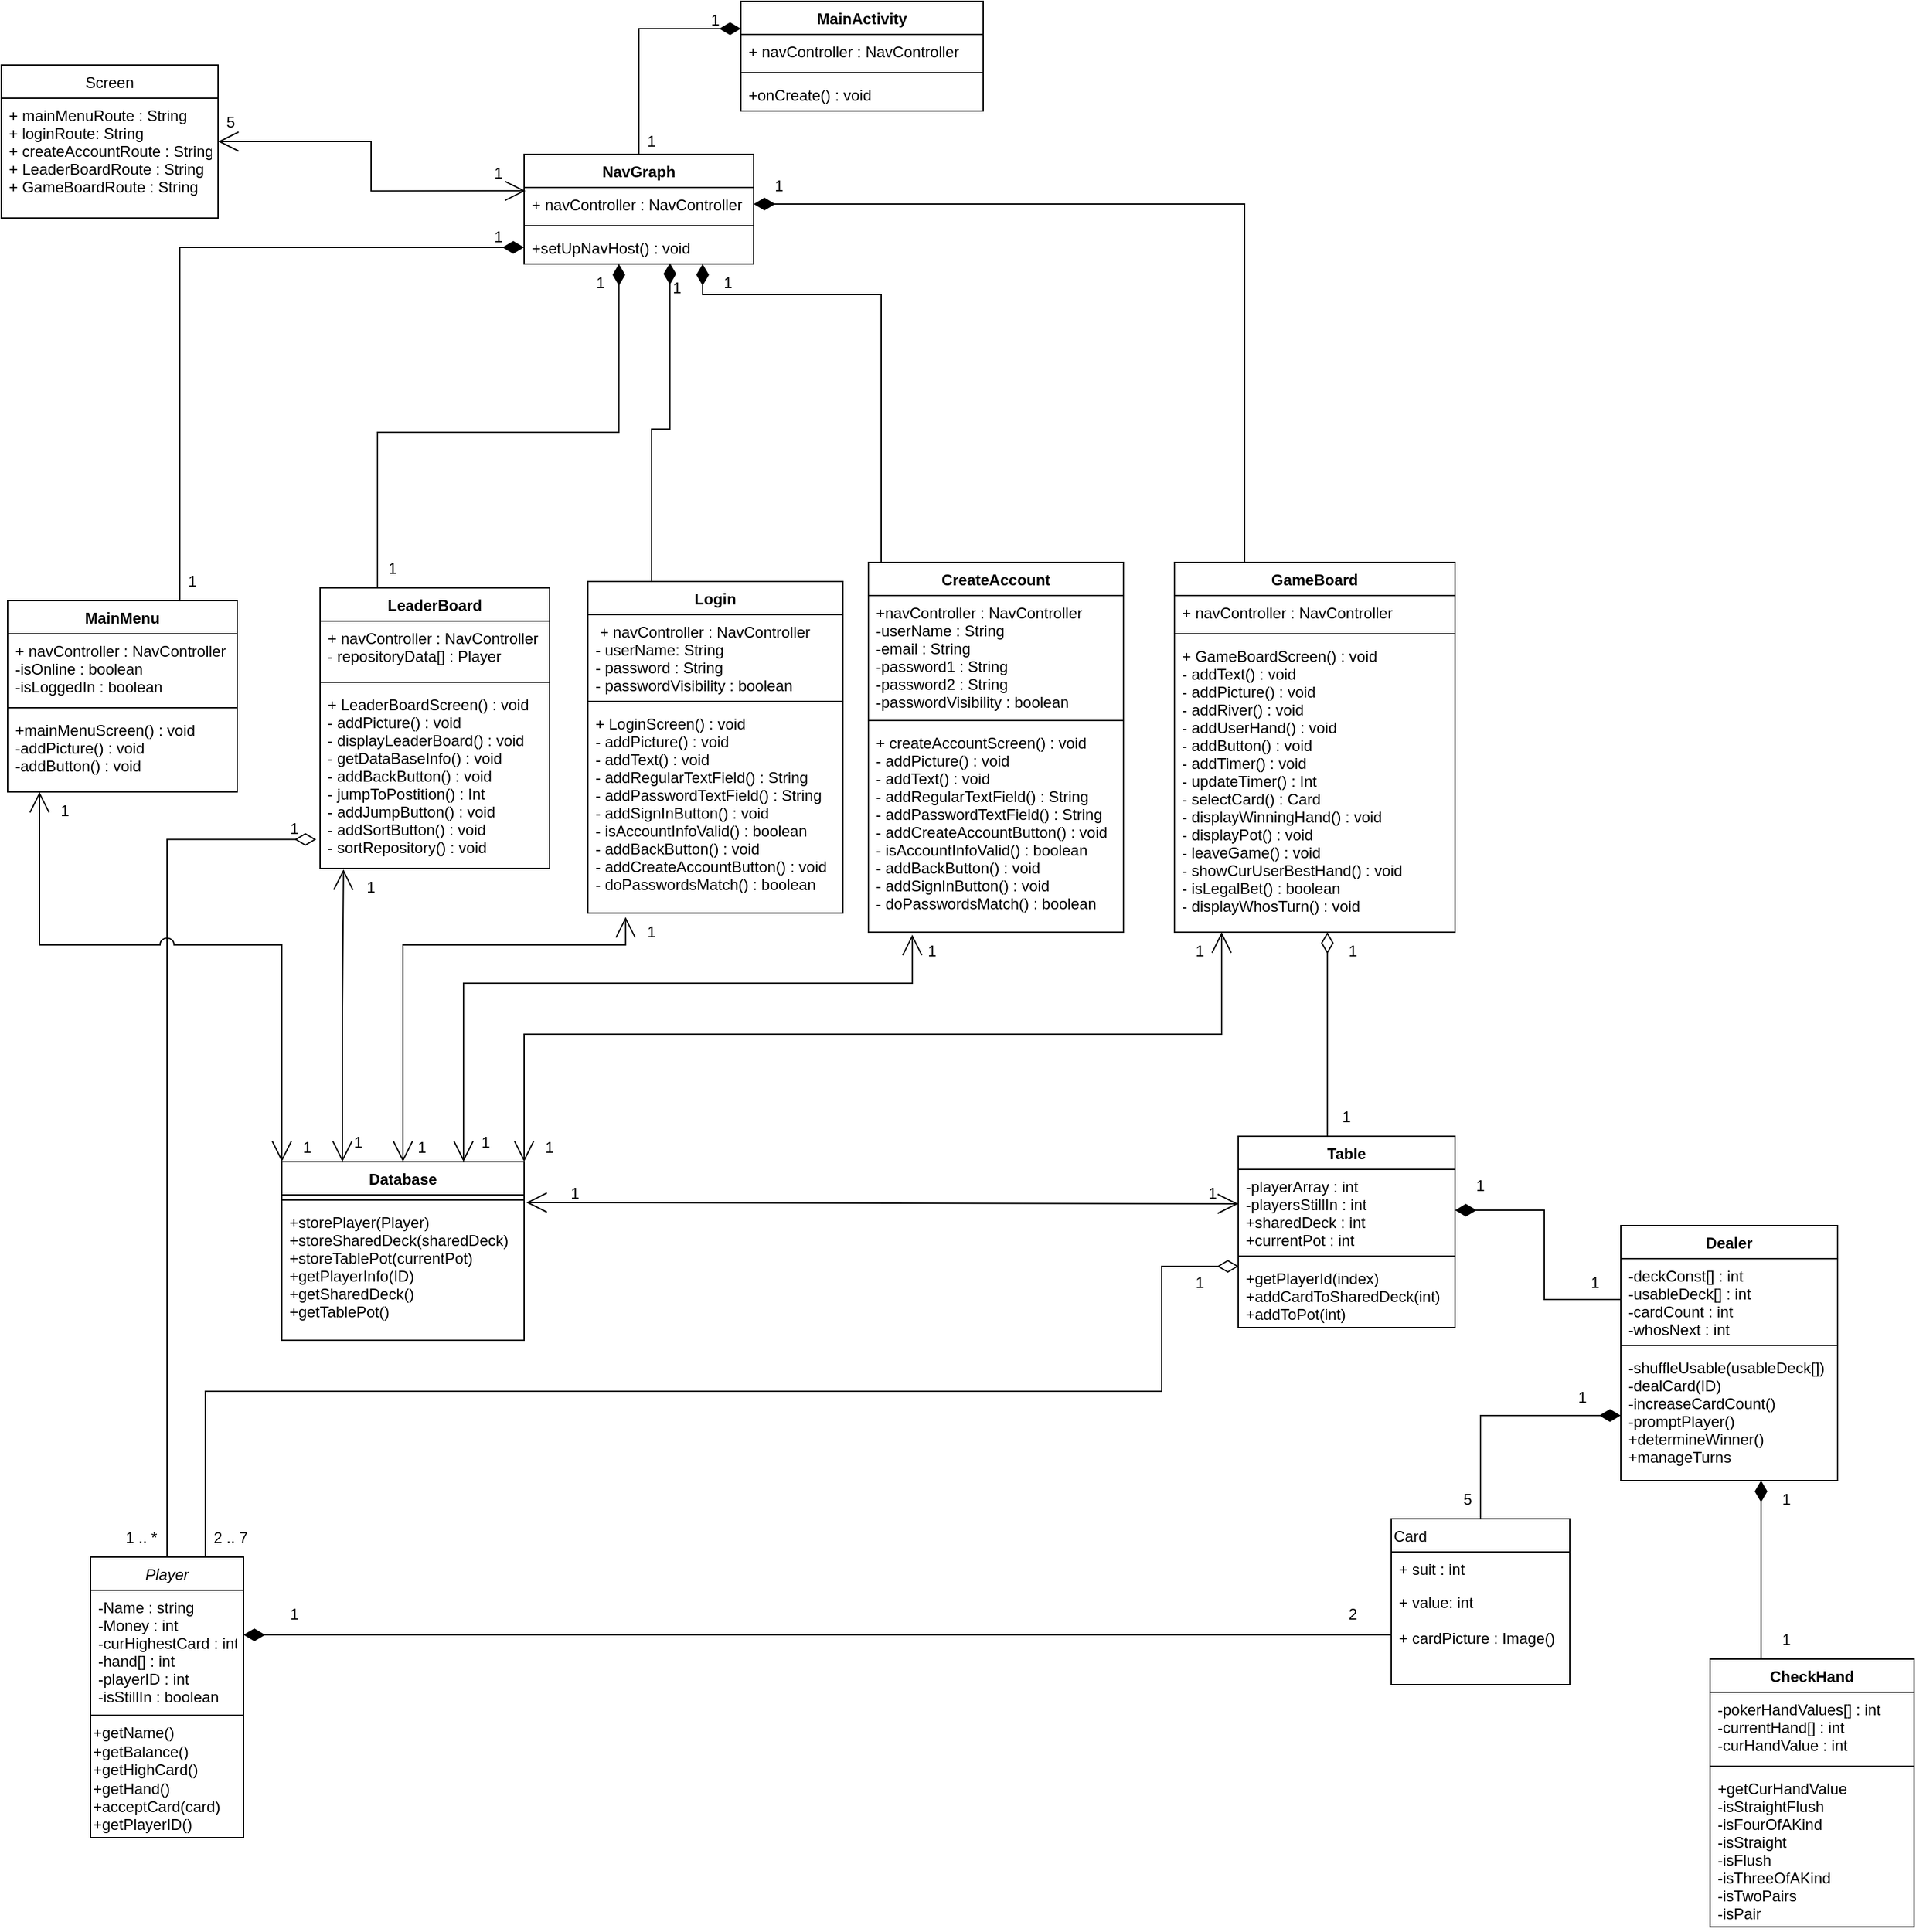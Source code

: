 <mxfile version="15.5.8" type="github">
  <diagram id="C5RBs43oDa-KdzZeNtuy" name="Page-1">
    <mxGraphModel dx="2889" dy="1154" grid="1" gridSize="10" guides="1" tooltips="1" connect="1" arrows="1" fold="1" page="1" pageScale="1" pageWidth="827" pageHeight="1169" math="0" shadow="0">
      <root>
        <mxCell id="WIyWlLk6GJQsqaUBKTNV-0" />
        <mxCell id="WIyWlLk6GJQsqaUBKTNV-1" parent="WIyWlLk6GJQsqaUBKTNV-0" />
        <mxCell id="8C2wZqcvyMgP3R-LUheV-17" style="edgeStyle=orthogonalEdgeStyle;rounded=0;orthogonalLoop=1;jettySize=auto;html=1;entryX=-0.017;entryY=0.84;entryDx=0;entryDy=0;entryPerimeter=0;endArrow=diamondThin;endFill=0;strokeWidth=1;endSize=14;" edge="1" parent="WIyWlLk6GJQsqaUBKTNV-1" source="zkfFHV4jXpPFQw0GAbJ--0" target="1n4tu3jSyaVlC20lpNSY-28">
          <mxGeometry relative="1" as="geometry" />
        </mxCell>
        <mxCell id="8C2wZqcvyMgP3R-LUheV-30" style="edgeStyle=orthogonalEdgeStyle;rounded=0;jumpStyle=arc;jumpSize=11;orthogonalLoop=1;jettySize=auto;html=1;exitX=0.75;exitY=0;exitDx=0;exitDy=0;entryX=0.002;entryY=0.077;entryDx=0;entryDy=0;entryPerimeter=0;startArrow=none;startFill=0;endArrow=diamondThin;endFill=0;startSize=14;endSize=14;strokeWidth=1;" edge="1" parent="WIyWlLk6GJQsqaUBKTNV-1" source="zkfFHV4jXpPFQw0GAbJ--0" target="bpY0FPUfjuS7q90EK_zC-21">
          <mxGeometry relative="1" as="geometry">
            <Array as="points">
              <mxPoint x="-530" y="1090" />
              <mxPoint x="220" y="1090" />
              <mxPoint x="220" y="992" />
            </Array>
          </mxGeometry>
        </mxCell>
        <mxCell id="zkfFHV4jXpPFQw0GAbJ--0" value="Player" style="swimlane;fontStyle=2;align=center;verticalAlign=top;childLayout=stackLayout;horizontal=1;startSize=26;horizontalStack=0;resizeParent=1;resizeLast=0;collapsible=1;marginBottom=0;rounded=0;shadow=0;strokeWidth=1;" parent="WIyWlLk6GJQsqaUBKTNV-1" vertex="1">
          <mxGeometry x="-620" y="1220" width="120" height="220" as="geometry">
            <mxRectangle x="230" y="140" width="160" height="26" as="alternateBounds" />
          </mxGeometry>
        </mxCell>
        <mxCell id="bpY0FPUfjuS7q90EK_zC-0" value="-Name : string&#xa;-Money : int&#xa;-curHighestCard : int&#xa;-hand[] : int&#xa;-playerID : int&#xa;-isStillIn : boolean" style="text;align=left;verticalAlign=top;spacingLeft=4;spacingRight=4;overflow=hidden;rotatable=0;points=[[0,0.5],[1,0.5]];portConstraint=eastwest;rounded=0;shadow=0;html=0;" parent="zkfFHV4jXpPFQw0GAbJ--0" vertex="1">
          <mxGeometry y="26" width="120" height="94" as="geometry" />
        </mxCell>
        <mxCell id="zkfFHV4jXpPFQw0GAbJ--4" value="" style="line;html=1;strokeWidth=1;align=left;verticalAlign=middle;spacingTop=-1;spacingLeft=3;spacingRight=3;rotatable=0;labelPosition=right;points=[];portConstraint=eastwest;" parent="zkfFHV4jXpPFQw0GAbJ--0" vertex="1">
          <mxGeometry y="120" width="120" height="8" as="geometry" />
        </mxCell>
        <mxCell id="bpY0FPUfjuS7q90EK_zC-3" value="+getName()&lt;br&gt;+getBalance()&lt;br&gt;+getHighCard()&lt;br&gt;+getHand()&lt;br&gt;+acceptCard(card)&lt;br&gt;+getPlayerID()" style="text;html=1;strokeColor=none;fillColor=none;align=left;verticalAlign=middle;whiteSpace=wrap;rounded=0;" parent="zkfFHV4jXpPFQw0GAbJ--0" vertex="1">
          <mxGeometry y="128" width="120" height="92" as="geometry" />
        </mxCell>
        <mxCell id="bpY0FPUfjuS7q90EK_zC-10" value="Dealer" style="swimlane;fontStyle=1;align=center;verticalAlign=top;childLayout=stackLayout;horizontal=1;startSize=26;horizontalStack=0;resizeParent=1;resizeParentMax=0;resizeLast=0;collapsible=1;marginBottom=0;" parent="WIyWlLk6GJQsqaUBKTNV-1" vertex="1">
          <mxGeometry x="580" y="960" width="170" height="200" as="geometry" />
        </mxCell>
        <mxCell id="bpY0FPUfjuS7q90EK_zC-11" value="-deckConst[] : int&#xa;-usableDeck[] : int&#xa;-cardCount : int &#xa;-whosNext : int&#xa;" style="text;strokeColor=none;fillColor=none;align=left;verticalAlign=top;spacingLeft=4;spacingRight=4;overflow=hidden;rotatable=0;points=[[0,0.5],[1,0.5]];portConstraint=eastwest;" parent="bpY0FPUfjuS7q90EK_zC-10" vertex="1">
          <mxGeometry y="26" width="170" height="64" as="geometry" />
        </mxCell>
        <mxCell id="bpY0FPUfjuS7q90EK_zC-12" value="" style="line;strokeWidth=1;fillColor=none;align=left;verticalAlign=middle;spacingTop=-1;spacingLeft=3;spacingRight=3;rotatable=0;labelPosition=right;points=[];portConstraint=eastwest;" parent="bpY0FPUfjuS7q90EK_zC-10" vertex="1">
          <mxGeometry y="90" width="170" height="8" as="geometry" />
        </mxCell>
        <mxCell id="bpY0FPUfjuS7q90EK_zC-13" value="-shuffleUsable(usableDeck[])&#xa;-dealCard(ID) &#xa;-increaseCardCount()&#xa;-promptPlayer()&#xa;+determineWinner()&#xa;+manageTurns" style="text;strokeColor=none;fillColor=none;align=left;verticalAlign=top;spacingLeft=4;spacingRight=4;overflow=hidden;rotatable=0;points=[[0,0.5],[1,0.5]];portConstraint=eastwest;" parent="bpY0FPUfjuS7q90EK_zC-10" vertex="1">
          <mxGeometry y="98" width="170" height="102" as="geometry" />
        </mxCell>
        <mxCell id="8C2wZqcvyMgP3R-LUheV-27" style="edgeStyle=orthogonalEdgeStyle;rounded=0;jumpStyle=arc;jumpSize=11;orthogonalLoop=1;jettySize=auto;html=1;entryX=0;entryY=0.5;entryDx=0;entryDy=0;startArrow=none;startFill=0;endArrow=diamondThin;endFill=1;startSize=14;endSize=14;strokeWidth=1;" edge="1" parent="WIyWlLk6GJQsqaUBKTNV-1" source="bpY0FPUfjuS7q90EK_zC-14" target="bpY0FPUfjuS7q90EK_zC-13">
          <mxGeometry relative="1" as="geometry" />
        </mxCell>
        <mxCell id="bpY0FPUfjuS7q90EK_zC-14" value="Card" style="swimlane;fontStyle=0;childLayout=stackLayout;horizontal=1;startSize=26;fillColor=none;horizontalStack=0;resizeParent=1;resizeParentMax=0;resizeLast=0;collapsible=1;marginBottom=0;align=left;" parent="WIyWlLk6GJQsqaUBKTNV-1" vertex="1">
          <mxGeometry x="400" y="1190" width="140" height="130" as="geometry" />
        </mxCell>
        <mxCell id="bpY0FPUfjuS7q90EK_zC-15" value="+ suit : int" style="text;strokeColor=none;fillColor=none;align=left;verticalAlign=top;spacingLeft=4;spacingRight=4;overflow=hidden;rotatable=0;points=[[0,0.5],[1,0.5]];portConstraint=eastwest;" parent="bpY0FPUfjuS7q90EK_zC-14" vertex="1">
          <mxGeometry y="26" width="140" height="26" as="geometry" />
        </mxCell>
        <mxCell id="bpY0FPUfjuS7q90EK_zC-16" value="+ value: int &#xa;&#xa;+ cardPicture : Image()" style="text;strokeColor=none;fillColor=none;align=left;verticalAlign=top;spacingLeft=4;spacingRight=4;overflow=hidden;rotatable=0;points=[[0,0.5],[1,0.5]];portConstraint=eastwest;" parent="bpY0FPUfjuS7q90EK_zC-14" vertex="1">
          <mxGeometry y="52" width="140" height="78" as="geometry" />
        </mxCell>
        <mxCell id="8C2wZqcvyMgP3R-LUheV-24" style="edgeStyle=orthogonalEdgeStyle;rounded=0;jumpStyle=arc;jumpSize=11;orthogonalLoop=1;jettySize=auto;html=1;exitX=0.5;exitY=0;exitDx=0;exitDy=0;entryX=0.545;entryY=1;entryDx=0;entryDy=0;entryPerimeter=0;startArrow=none;startFill=0;endArrow=diamondThin;endFill=0;startSize=14;endSize=14;strokeWidth=1;" edge="1" parent="WIyWlLk6GJQsqaUBKTNV-1" source="bpY0FPUfjuS7q90EK_zC-18" target="1n4tu3jSyaVlC20lpNSY-32">
          <mxGeometry relative="1" as="geometry">
            <Array as="points">
              <mxPoint x="350" y="890" />
            </Array>
          </mxGeometry>
        </mxCell>
        <mxCell id="bpY0FPUfjuS7q90EK_zC-18" value="Table" style="swimlane;fontStyle=1;align=center;verticalAlign=top;childLayout=stackLayout;horizontal=1;startSize=26;horizontalStack=0;resizeParent=1;resizeParentMax=0;resizeLast=0;collapsible=1;marginBottom=0;" parent="WIyWlLk6GJQsqaUBKTNV-1" vertex="1">
          <mxGeometry x="280" y="890" width="170" height="150" as="geometry" />
        </mxCell>
        <mxCell id="bpY0FPUfjuS7q90EK_zC-19" value="-playerArray : int&#xa;-playersStillIn : int&#xa;+sharedDeck : int&#xa;+currentPot : int" style="text;strokeColor=none;fillColor=none;align=left;verticalAlign=top;spacingLeft=4;spacingRight=4;overflow=hidden;rotatable=0;points=[[0,0.5],[1,0.5]];portConstraint=eastwest;" parent="bpY0FPUfjuS7q90EK_zC-18" vertex="1">
          <mxGeometry y="26" width="170" height="64" as="geometry" />
        </mxCell>
        <mxCell id="bpY0FPUfjuS7q90EK_zC-20" value="" style="line;strokeWidth=1;fillColor=none;align=left;verticalAlign=middle;spacingTop=-1;spacingLeft=3;spacingRight=3;rotatable=0;labelPosition=right;points=[];portConstraint=eastwest;" parent="bpY0FPUfjuS7q90EK_zC-18" vertex="1">
          <mxGeometry y="90" width="170" height="8" as="geometry" />
        </mxCell>
        <mxCell id="bpY0FPUfjuS7q90EK_zC-21" value="+getPlayerId(index)&#xa;+addCardToSharedDeck(int)&#xa;+addToPot(int)" style="text;strokeColor=none;fillColor=none;align=left;verticalAlign=top;spacingLeft=4;spacingRight=4;overflow=hidden;rotatable=0;points=[[0,0.5],[1,0.5]];portConstraint=eastwest;" parent="bpY0FPUfjuS7q90EK_zC-18" vertex="1">
          <mxGeometry y="98" width="170" height="52" as="geometry" />
        </mxCell>
        <mxCell id="8C2wZqcvyMgP3R-LUheV-13" style="edgeStyle=orthogonalEdgeStyle;rounded=0;orthogonalLoop=1;jettySize=auto;html=1;exitX=0.25;exitY=0;exitDx=0;exitDy=0;entryX=0.102;entryY=1.005;entryDx=0;entryDy=0;entryPerimeter=0;endArrow=open;endFill=0;strokeWidth=1;startArrow=open;startFill=0;startSize=14;endSize=14;" edge="1" parent="WIyWlLk6GJQsqaUBKTNV-1" source="bpY0FPUfjuS7q90EK_zC-22" target="1n4tu3jSyaVlC20lpNSY-28">
          <mxGeometry relative="1" as="geometry" />
        </mxCell>
        <mxCell id="8C2wZqcvyMgP3R-LUheV-14" style="edgeStyle=orthogonalEdgeStyle;rounded=0;orthogonalLoop=1;jettySize=auto;html=1;exitX=0.5;exitY=0;exitDx=0;exitDy=0;entryX=0.148;entryY=1.019;entryDx=0;entryDy=0;entryPerimeter=0;endArrow=open;endFill=0;strokeWidth=1;endSize=14;startArrow=open;startFill=0;startSize=14;" edge="1" parent="WIyWlLk6GJQsqaUBKTNV-1" source="bpY0FPUfjuS7q90EK_zC-22" target="1n4tu3jSyaVlC20lpNSY-20">
          <mxGeometry relative="1" as="geometry">
            <Array as="points">
              <mxPoint x="-375" y="740" />
              <mxPoint x="-200" y="740" />
            </Array>
          </mxGeometry>
        </mxCell>
        <mxCell id="8C2wZqcvyMgP3R-LUheV-15" style="edgeStyle=orthogonalEdgeStyle;rounded=0;orthogonalLoop=1;jettySize=auto;html=1;exitX=0.75;exitY=0;exitDx=0;exitDy=0;entryX=0.172;entryY=1.012;entryDx=0;entryDy=0;entryPerimeter=0;endArrow=open;endFill=0;strokeWidth=1;endSize=14;startArrow=open;startFill=0;startSize=14;" edge="1" parent="WIyWlLk6GJQsqaUBKTNV-1" source="bpY0FPUfjuS7q90EK_zC-22" target="1n4tu3jSyaVlC20lpNSY-16">
          <mxGeometry relative="1" as="geometry">
            <Array as="points">
              <mxPoint x="-327" y="770" />
              <mxPoint x="24" y="770" />
            </Array>
          </mxGeometry>
        </mxCell>
        <mxCell id="8C2wZqcvyMgP3R-LUheV-16" style="edgeStyle=orthogonalEdgeStyle;rounded=0;orthogonalLoop=1;jettySize=auto;html=1;exitX=1;exitY=0;exitDx=0;exitDy=0;endArrow=open;endFill=0;strokeWidth=1;endSize=14;startArrow=open;startFill=0;startSize=14;" edge="1" parent="WIyWlLk6GJQsqaUBKTNV-1" source="bpY0FPUfjuS7q90EK_zC-22">
          <mxGeometry relative="1" as="geometry">
            <mxPoint x="267" y="730" as="targetPoint" />
            <Array as="points">
              <mxPoint x="-280" y="810" />
              <mxPoint x="267" y="810" />
            </Array>
          </mxGeometry>
        </mxCell>
        <mxCell id="8C2wZqcvyMgP3R-LUheV-21" style="edgeStyle=orthogonalEdgeStyle;rounded=0;orthogonalLoop=1;jettySize=auto;html=1;exitX=0;exitY=0;exitDx=0;exitDy=0;startArrow=open;startFill=0;endArrow=open;endFill=0;startSize=14;endSize=14;strokeWidth=1;jumpStyle=arc;jumpSize=11;" edge="1" parent="WIyWlLk6GJQsqaUBKTNV-1" source="bpY0FPUfjuS7q90EK_zC-22" target="1n4tu3jSyaVlC20lpNSY-12">
          <mxGeometry relative="1" as="geometry">
            <mxPoint x="-684" y="557" as="targetPoint" />
            <Array as="points">
              <mxPoint x="-470" y="740" />
              <mxPoint x="-660" y="740" />
            </Array>
          </mxGeometry>
        </mxCell>
        <mxCell id="bpY0FPUfjuS7q90EK_zC-22" value="Database" style="swimlane;fontStyle=1;align=center;verticalAlign=top;childLayout=stackLayout;horizontal=1;startSize=26;horizontalStack=0;resizeParent=1;resizeParentMax=0;resizeLast=0;collapsible=1;marginBottom=0;" parent="WIyWlLk6GJQsqaUBKTNV-1" vertex="1">
          <mxGeometry x="-470" y="910" width="190" height="140" as="geometry" />
        </mxCell>
        <mxCell id="bpY0FPUfjuS7q90EK_zC-24" value="" style="line;strokeWidth=1;fillColor=none;align=left;verticalAlign=middle;spacingTop=-1;spacingLeft=3;spacingRight=3;rotatable=0;labelPosition=right;points=[];portConstraint=eastwest;" parent="bpY0FPUfjuS7q90EK_zC-22" vertex="1">
          <mxGeometry y="26" width="190" height="8" as="geometry" />
        </mxCell>
        <mxCell id="bpY0FPUfjuS7q90EK_zC-25" value="+storePlayer(Player)&#xa;+storeSharedDeck(sharedDeck)&#xa;+storeTablePot(currentPot)&#xa;+getPlayerInfo(ID)&#xa;+getSharedDeck()&#xa;+getTablePot()" style="text;strokeColor=none;fillColor=none;align=left;verticalAlign=top;spacingLeft=4;spacingRight=4;overflow=hidden;rotatable=0;points=[[0,0.5],[1,0.5]];portConstraint=eastwest;" parent="bpY0FPUfjuS7q90EK_zC-22" vertex="1">
          <mxGeometry y="34" width="190" height="106" as="geometry" />
        </mxCell>
        <mxCell id="8C2wZqcvyMgP3R-LUheV-26" style="edgeStyle=orthogonalEdgeStyle;rounded=0;jumpStyle=arc;jumpSize=11;orthogonalLoop=1;jettySize=auto;html=1;exitX=0.25;exitY=0;exitDx=0;exitDy=0;startArrow=none;startFill=0;endArrow=diamondThin;endFill=1;startSize=14;endSize=14;strokeWidth=1;" edge="1" parent="WIyWlLk6GJQsqaUBKTNV-1" source="bpY0FPUfjuS7q90EK_zC-27" target="bpY0FPUfjuS7q90EK_zC-13">
          <mxGeometry relative="1" as="geometry">
            <Array as="points">
              <mxPoint x="690" y="1180" />
              <mxPoint x="690" y="1180" />
            </Array>
          </mxGeometry>
        </mxCell>
        <mxCell id="bpY0FPUfjuS7q90EK_zC-27" value="CheckHand" style="swimlane;fontStyle=1;align=center;verticalAlign=top;childLayout=stackLayout;horizontal=1;startSize=26;horizontalStack=0;resizeParent=1;resizeParentMax=0;resizeLast=0;collapsible=1;marginBottom=0;" parent="WIyWlLk6GJQsqaUBKTNV-1" vertex="1">
          <mxGeometry x="650" y="1300" width="160" height="210" as="geometry" />
        </mxCell>
        <mxCell id="bpY0FPUfjuS7q90EK_zC-28" value="-pokerHandValues[] : int&#xa;-currentHand[] : int&#xa;-curHandValue : int" style="text;strokeColor=none;fillColor=none;align=left;verticalAlign=top;spacingLeft=4;spacingRight=4;overflow=hidden;rotatable=0;points=[[0,0.5],[1,0.5]];portConstraint=eastwest;" parent="bpY0FPUfjuS7q90EK_zC-27" vertex="1">
          <mxGeometry y="26" width="160" height="54" as="geometry" />
        </mxCell>
        <mxCell id="bpY0FPUfjuS7q90EK_zC-29" value="" style="line;strokeWidth=1;fillColor=none;align=left;verticalAlign=middle;spacingTop=-1;spacingLeft=3;spacingRight=3;rotatable=0;labelPosition=right;points=[];portConstraint=eastwest;" parent="bpY0FPUfjuS7q90EK_zC-27" vertex="1">
          <mxGeometry y="80" width="160" height="8" as="geometry" />
        </mxCell>
        <mxCell id="bpY0FPUfjuS7q90EK_zC-30" value="+getCurHandValue&#xa;-isStraightFlush&#xa;-isFourOfAKind&#xa;-isStraight&#xa;-isFlush&#xa;-isThreeOfAKind&#xa;-isTwoPairs&#xa;-isPair" style="text;strokeColor=none;fillColor=none;align=left;verticalAlign=top;spacingLeft=4;spacingRight=4;overflow=hidden;rotatable=0;points=[[0,0.5],[1,0.5]];portConstraint=eastwest;" parent="bpY0FPUfjuS7q90EK_zC-27" vertex="1">
          <mxGeometry y="88" width="160" height="122" as="geometry" />
        </mxCell>
        <mxCell id="1n4tu3jSyaVlC20lpNSY-0" value="MainActivity" style="swimlane;fontStyle=1;align=center;verticalAlign=top;childLayout=stackLayout;horizontal=1;startSize=26;horizontalStack=0;resizeParent=1;resizeParentMax=0;resizeLast=0;collapsible=1;marginBottom=0;" parent="WIyWlLk6GJQsqaUBKTNV-1" vertex="1">
          <mxGeometry x="-110" width="190" height="86" as="geometry" />
        </mxCell>
        <mxCell id="1n4tu3jSyaVlC20lpNSY-1" value="+ navController : NavController" style="text;strokeColor=none;fillColor=none;align=left;verticalAlign=top;spacingLeft=4;spacingRight=4;overflow=hidden;rotatable=0;points=[[0,0.5],[1,0.5]];portConstraint=eastwest;" parent="1n4tu3jSyaVlC20lpNSY-0" vertex="1">
          <mxGeometry y="26" width="190" height="26" as="geometry" />
        </mxCell>
        <mxCell id="1n4tu3jSyaVlC20lpNSY-2" value="" style="line;strokeWidth=1;fillColor=none;align=left;verticalAlign=middle;spacingTop=-1;spacingLeft=3;spacingRight=3;rotatable=0;labelPosition=right;points=[];portConstraint=eastwest;" parent="1n4tu3jSyaVlC20lpNSY-0" vertex="1">
          <mxGeometry y="52" width="190" height="8" as="geometry" />
        </mxCell>
        <mxCell id="1n4tu3jSyaVlC20lpNSY-3" value="+onCreate() : void" style="text;strokeColor=none;fillColor=none;align=left;verticalAlign=top;spacingLeft=4;spacingRight=4;overflow=hidden;rotatable=0;points=[[0,0.5],[1,0.5]];portConstraint=eastwest;" parent="1n4tu3jSyaVlC20lpNSY-0" vertex="1">
          <mxGeometry y="60" width="190" height="26" as="geometry" />
        </mxCell>
        <mxCell id="8C2wZqcvyMgP3R-LUheV-0" style="edgeStyle=orthogonalEdgeStyle;rounded=0;orthogonalLoop=1;jettySize=auto;html=1;entryX=0;entryY=0.25;entryDx=0;entryDy=0;endArrow=diamondThin;endFill=1;endSize=14;" edge="1" parent="WIyWlLk6GJQsqaUBKTNV-1" source="1n4tu3jSyaVlC20lpNSY-4" target="1n4tu3jSyaVlC20lpNSY-0">
          <mxGeometry relative="1" as="geometry" />
        </mxCell>
        <mxCell id="1n4tu3jSyaVlC20lpNSY-4" value="NavGraph" style="swimlane;fontStyle=1;align=center;verticalAlign=top;childLayout=stackLayout;horizontal=1;startSize=26;horizontalStack=0;resizeParent=1;resizeParentMax=0;resizeLast=0;collapsible=1;marginBottom=0;" parent="WIyWlLk6GJQsqaUBKTNV-1" vertex="1">
          <mxGeometry x="-280" y="120" width="180" height="86" as="geometry" />
        </mxCell>
        <mxCell id="1n4tu3jSyaVlC20lpNSY-5" value="+ navController : NavController" style="text;strokeColor=none;fillColor=none;align=left;verticalAlign=top;spacingLeft=4;spacingRight=4;overflow=hidden;rotatable=0;points=[[0,0.5],[1,0.5]];portConstraint=eastwest;" parent="1n4tu3jSyaVlC20lpNSY-4" vertex="1">
          <mxGeometry y="26" width="180" height="26" as="geometry" />
        </mxCell>
        <mxCell id="1n4tu3jSyaVlC20lpNSY-6" value="" style="line;strokeWidth=1;fillColor=none;align=left;verticalAlign=middle;spacingTop=-1;spacingLeft=3;spacingRight=3;rotatable=0;labelPosition=right;points=[];portConstraint=eastwest;" parent="1n4tu3jSyaVlC20lpNSY-4" vertex="1">
          <mxGeometry y="52" width="180" height="8" as="geometry" />
        </mxCell>
        <mxCell id="1n4tu3jSyaVlC20lpNSY-7" value="+setUpNavHost() : void" style="text;strokeColor=none;fillColor=none;align=left;verticalAlign=top;spacingLeft=4;spacingRight=4;overflow=hidden;rotatable=0;points=[[0,0.5],[1,0.5]];portConstraint=eastwest;" parent="1n4tu3jSyaVlC20lpNSY-4" vertex="1">
          <mxGeometry y="60" width="180" height="26" as="geometry" />
        </mxCell>
        <mxCell id="8C2wZqcvyMgP3R-LUheV-9" style="edgeStyle=orthogonalEdgeStyle;rounded=0;orthogonalLoop=1;jettySize=auto;html=1;exitX=0.75;exitY=0;exitDx=0;exitDy=0;entryX=0;entryY=0.5;entryDx=0;entryDy=0;endArrow=diamondThin;endFill=1;strokeWidth=1;endSize=14;" edge="1" parent="WIyWlLk6GJQsqaUBKTNV-1" source="1n4tu3jSyaVlC20lpNSY-9" target="1n4tu3jSyaVlC20lpNSY-7">
          <mxGeometry relative="1" as="geometry" />
        </mxCell>
        <mxCell id="1n4tu3jSyaVlC20lpNSY-9" value="MainMenu" style="swimlane;fontStyle=1;align=center;verticalAlign=top;childLayout=stackLayout;horizontal=1;startSize=26;horizontalStack=0;resizeParent=1;resizeParentMax=0;resizeLast=0;collapsible=1;marginBottom=0;" parent="WIyWlLk6GJQsqaUBKTNV-1" vertex="1">
          <mxGeometry x="-685" y="470" width="180" height="150" as="geometry" />
        </mxCell>
        <mxCell id="1n4tu3jSyaVlC20lpNSY-10" value="+ navController : NavController&#xa;-isOnline : boolean&#xa;-isLoggedIn : boolean" style="text;strokeColor=none;fillColor=none;align=left;verticalAlign=top;spacingLeft=4;spacingRight=4;overflow=hidden;rotatable=0;points=[[0,0.5],[1,0.5]];portConstraint=eastwest;" parent="1n4tu3jSyaVlC20lpNSY-9" vertex="1">
          <mxGeometry y="26" width="180" height="54" as="geometry" />
        </mxCell>
        <mxCell id="1n4tu3jSyaVlC20lpNSY-11" value="" style="line;strokeWidth=1;fillColor=none;align=left;verticalAlign=middle;spacingTop=-1;spacingLeft=3;spacingRight=3;rotatable=0;labelPosition=right;points=[];portConstraint=eastwest;" parent="1n4tu3jSyaVlC20lpNSY-9" vertex="1">
          <mxGeometry y="80" width="180" height="8" as="geometry" />
        </mxCell>
        <mxCell id="1n4tu3jSyaVlC20lpNSY-12" value="+mainMenuScreen() : void&#xa;-addPicture() : void&#xa;-addButton() : void" style="text;strokeColor=none;fillColor=none;align=left;verticalAlign=top;spacingLeft=4;spacingRight=4;overflow=hidden;rotatable=0;points=[[0,0.5],[1,0.5]];portConstraint=eastwest;" parent="1n4tu3jSyaVlC20lpNSY-9" vertex="1">
          <mxGeometry y="88" width="180" height="62" as="geometry" />
        </mxCell>
        <mxCell id="8C2wZqcvyMgP3R-LUheV-8" style="edgeStyle=orthogonalEdgeStyle;rounded=0;orthogonalLoop=1;jettySize=auto;html=1;exitX=0.25;exitY=0;exitDx=0;exitDy=0;endArrow=diamondThin;endFill=1;strokeWidth=1;endSize=14;" edge="1" parent="WIyWlLk6GJQsqaUBKTNV-1" source="1n4tu3jSyaVlC20lpNSY-13" target="1n4tu3jSyaVlC20lpNSY-7">
          <mxGeometry relative="1" as="geometry">
            <Array as="points">
              <mxPoint x="40" y="460" />
              <mxPoint y="460" />
              <mxPoint y="230" />
              <mxPoint x="-140" y="230" />
            </Array>
          </mxGeometry>
        </mxCell>
        <mxCell id="1n4tu3jSyaVlC20lpNSY-13" value="CreateAccount" style="swimlane;fontStyle=1;align=center;verticalAlign=top;childLayout=stackLayout;horizontal=1;startSize=26;horizontalStack=0;resizeParent=1;resizeParentMax=0;resizeLast=0;collapsible=1;marginBottom=0;" parent="WIyWlLk6GJQsqaUBKTNV-1" vertex="1">
          <mxGeometry x="-10" y="440" width="200" height="290" as="geometry" />
        </mxCell>
        <mxCell id="1n4tu3jSyaVlC20lpNSY-14" value="+navController : NavController&#xa;-userName : String&#xa;-email : String&#xa;-password1 : String&#xa;-password2 : String&#xa;-passwordVisibility : boolean" style="text;strokeColor=none;fillColor=none;align=left;verticalAlign=top;spacingLeft=4;spacingRight=4;overflow=hidden;rotatable=0;points=[[0,0.5],[1,0.5]];portConstraint=eastwest;" parent="1n4tu3jSyaVlC20lpNSY-13" vertex="1">
          <mxGeometry y="26" width="200" height="94" as="geometry" />
        </mxCell>
        <mxCell id="1n4tu3jSyaVlC20lpNSY-15" value="" style="line;strokeWidth=1;fillColor=none;align=left;verticalAlign=middle;spacingTop=-1;spacingLeft=3;spacingRight=3;rotatable=0;labelPosition=right;points=[];portConstraint=eastwest;" parent="1n4tu3jSyaVlC20lpNSY-13" vertex="1">
          <mxGeometry y="120" width="200" height="8" as="geometry" />
        </mxCell>
        <mxCell id="1n4tu3jSyaVlC20lpNSY-16" value="+ createAccountScreen() : void&#xa;- addPicture() : void&#xa;- addText() : void &#xa;- addRegularTextField() : String&#xa;- addPasswordTextField() : String&#xa;- addCreateAccountButton() : void&#xa;- isAccountInfoValid() : boolean&#xa;- addBackButton() : void&#xa;- addSignInButton() : void&#xa;- doPasswordsMatch() : boolean&#xa;" style="text;strokeColor=none;fillColor=none;align=left;verticalAlign=top;spacingLeft=4;spacingRight=4;overflow=hidden;rotatable=0;points=[[0,0.5],[1,0.5]];portConstraint=eastwest;" parent="1n4tu3jSyaVlC20lpNSY-13" vertex="1">
          <mxGeometry y="128" width="200" height="162" as="geometry" />
        </mxCell>
        <mxCell id="8C2wZqcvyMgP3R-LUheV-7" style="edgeStyle=orthogonalEdgeStyle;rounded=0;orthogonalLoop=1;jettySize=auto;html=1;exitX=0.25;exitY=0;exitDx=0;exitDy=0;entryX=0.635;entryY=0.974;entryDx=0;entryDy=0;entryPerimeter=0;endArrow=diamondThin;endFill=1;strokeWidth=1;endSize=14;" edge="1" parent="WIyWlLk6GJQsqaUBKTNV-1" source="1n4tu3jSyaVlC20lpNSY-17" target="1n4tu3jSyaVlC20lpNSY-7">
          <mxGeometry relative="1" as="geometry" />
        </mxCell>
        <mxCell id="1n4tu3jSyaVlC20lpNSY-17" value="Login" style="swimlane;fontStyle=1;align=center;verticalAlign=top;childLayout=stackLayout;horizontal=1;startSize=26;horizontalStack=0;resizeParent=1;resizeParentMax=0;resizeLast=0;collapsible=1;marginBottom=0;" parent="WIyWlLk6GJQsqaUBKTNV-1" vertex="1">
          <mxGeometry x="-230" y="455" width="200" height="260" as="geometry" />
        </mxCell>
        <mxCell id="1n4tu3jSyaVlC20lpNSY-18" value=" + navController : NavController&#xa;- userName: String &#xa;- password : String&#xa;- passwordVisibility : boolean" style="text;strokeColor=none;fillColor=none;align=left;verticalAlign=top;spacingLeft=4;spacingRight=4;overflow=hidden;rotatable=0;points=[[0,0.5],[1,0.5]];portConstraint=eastwest;" parent="1n4tu3jSyaVlC20lpNSY-17" vertex="1">
          <mxGeometry y="26" width="200" height="64" as="geometry" />
        </mxCell>
        <mxCell id="1n4tu3jSyaVlC20lpNSY-19" value="" style="line;strokeWidth=1;fillColor=none;align=left;verticalAlign=middle;spacingTop=-1;spacingLeft=3;spacingRight=3;rotatable=0;labelPosition=right;points=[];portConstraint=eastwest;" parent="1n4tu3jSyaVlC20lpNSY-17" vertex="1">
          <mxGeometry y="90" width="200" height="8" as="geometry" />
        </mxCell>
        <mxCell id="1n4tu3jSyaVlC20lpNSY-20" value="+ LoginScreen() : void&#xa;- addPicture() : void&#xa;- addText() : void &#xa;- addRegularTextField() : String&#xa;- addPasswordTextField() : String&#xa;- addSignInButton() : void&#xa;- isAccountInfoValid() : boolean&#xa;- addBackButton() : void&#xa;- addCreateAccountButton() : void&#xa;- doPasswordsMatch() : boolean" style="text;strokeColor=none;fillColor=none;align=left;verticalAlign=top;spacingLeft=4;spacingRight=4;overflow=hidden;rotatable=0;points=[[0,0.5],[1,0.5]];portConstraint=eastwest;" parent="1n4tu3jSyaVlC20lpNSY-17" vertex="1">
          <mxGeometry y="98" width="200" height="162" as="geometry" />
        </mxCell>
        <mxCell id="8C2wZqcvyMgP3R-LUheV-2" style="edgeStyle=orthogonalEdgeStyle;rounded=0;orthogonalLoop=1;jettySize=auto;html=1;entryX=0.006;entryY=0.103;entryDx=0;entryDy=0;entryPerimeter=0;endArrow=open;endFill=0;strokeWidth=1;startArrow=open;startFill=0;endSize=14;startSize=14;" edge="1" parent="WIyWlLk6GJQsqaUBKTNV-1" source="1n4tu3jSyaVlC20lpNSY-21" target="1n4tu3jSyaVlC20lpNSY-5">
          <mxGeometry relative="1" as="geometry" />
        </mxCell>
        <mxCell id="1n4tu3jSyaVlC20lpNSY-21" value="Screen" style="swimlane;fontStyle=0;childLayout=stackLayout;horizontal=1;startSize=26;fillColor=none;horizontalStack=0;resizeParent=1;resizeParentMax=0;resizeLast=0;collapsible=1;marginBottom=0;" parent="WIyWlLk6GJQsqaUBKTNV-1" vertex="1">
          <mxGeometry x="-690" y="50" width="170" height="120" as="geometry" />
        </mxCell>
        <mxCell id="1n4tu3jSyaVlC20lpNSY-22" value="+ mainMenuRoute : String&#xa;+ loginRoute: String&#xa;+ createAccountRoute : String&#xa;+ LeaderBoardRoute : String&#xa;+ GameBoardRoute : String" style="text;strokeColor=none;fillColor=none;align=left;verticalAlign=top;spacingLeft=4;spacingRight=4;overflow=hidden;rotatable=0;points=[[0,0.5],[1,0.5]];portConstraint=eastwest;" parent="1n4tu3jSyaVlC20lpNSY-21" vertex="1">
          <mxGeometry y="26" width="170" height="94" as="geometry" />
        </mxCell>
        <mxCell id="8C2wZqcvyMgP3R-LUheV-6" style="edgeStyle=orthogonalEdgeStyle;rounded=0;orthogonalLoop=1;jettySize=auto;html=1;exitX=0.25;exitY=0;exitDx=0;exitDy=0;entryX=0.413;entryY=1;entryDx=0;entryDy=0;entryPerimeter=0;endArrow=diamondThin;endFill=1;strokeWidth=1;endSize=14;" edge="1" parent="WIyWlLk6GJQsqaUBKTNV-1" source="1n4tu3jSyaVlC20lpNSY-25" target="1n4tu3jSyaVlC20lpNSY-7">
          <mxGeometry relative="1" as="geometry" />
        </mxCell>
        <mxCell id="1n4tu3jSyaVlC20lpNSY-25" value="LeaderBoard" style="swimlane;fontStyle=1;align=center;verticalAlign=top;childLayout=stackLayout;horizontal=1;startSize=26;horizontalStack=0;resizeParent=1;resizeParentMax=0;resizeLast=0;collapsible=1;marginBottom=0;" parent="WIyWlLk6GJQsqaUBKTNV-1" vertex="1">
          <mxGeometry x="-440" y="460" width="180" height="220" as="geometry" />
        </mxCell>
        <mxCell id="1n4tu3jSyaVlC20lpNSY-26" value="+ navController : NavController&#xa;- repositoryData[] : Player" style="text;strokeColor=none;fillColor=none;align=left;verticalAlign=top;spacingLeft=4;spacingRight=4;overflow=hidden;rotatable=0;points=[[0,0.5],[1,0.5]];portConstraint=eastwest;" parent="1n4tu3jSyaVlC20lpNSY-25" vertex="1">
          <mxGeometry y="26" width="180" height="44" as="geometry" />
        </mxCell>
        <mxCell id="1n4tu3jSyaVlC20lpNSY-27" value="" style="line;strokeWidth=1;fillColor=none;align=left;verticalAlign=middle;spacingTop=-1;spacingLeft=3;spacingRight=3;rotatable=0;labelPosition=right;points=[];portConstraint=eastwest;" parent="1n4tu3jSyaVlC20lpNSY-25" vertex="1">
          <mxGeometry y="70" width="180" height="8" as="geometry" />
        </mxCell>
        <mxCell id="1n4tu3jSyaVlC20lpNSY-28" value="+ LeaderBoardScreen() : void&#xa;- addPicture() : void&#xa;- displayLeaderBoard() : void&#xa;- getDataBaseInfo() : void&#xa;- addBackButton() : void &#xa;- jumpToPostition() : Int&#xa;- addJumpButton() : void&#xa;- addSortButton() : void&#xa;- sortRepository() : void" style="text;strokeColor=none;fillColor=none;align=left;verticalAlign=top;spacingLeft=4;spacingRight=4;overflow=hidden;rotatable=0;points=[[0,0.5],[1,0.5]];portConstraint=eastwest;" parent="1n4tu3jSyaVlC20lpNSY-25" vertex="1">
          <mxGeometry y="78" width="180" height="142" as="geometry" />
        </mxCell>
        <mxCell id="8C2wZqcvyMgP3R-LUheV-20" style="edgeStyle=orthogonalEdgeStyle;rounded=0;orthogonalLoop=1;jettySize=auto;html=1;exitX=0.25;exitY=0;exitDx=0;exitDy=0;entryX=1;entryY=0.5;entryDx=0;entryDy=0;endArrow=diamondThin;endFill=1;endSize=14;strokeWidth=1;" edge="1" parent="WIyWlLk6GJQsqaUBKTNV-1" source="1n4tu3jSyaVlC20lpNSY-29" target="1n4tu3jSyaVlC20lpNSY-5">
          <mxGeometry relative="1" as="geometry" />
        </mxCell>
        <mxCell id="1n4tu3jSyaVlC20lpNSY-29" value="GameBoard" style="swimlane;fontStyle=1;align=center;verticalAlign=top;childLayout=stackLayout;horizontal=1;startSize=26;horizontalStack=0;resizeParent=1;resizeParentMax=0;resizeLast=0;collapsible=1;marginBottom=0;" parent="WIyWlLk6GJQsqaUBKTNV-1" vertex="1">
          <mxGeometry x="230" y="440" width="220" height="290" as="geometry" />
        </mxCell>
        <mxCell id="1n4tu3jSyaVlC20lpNSY-30" value="+ navController : NavController" style="text;strokeColor=none;fillColor=none;align=left;verticalAlign=top;spacingLeft=4;spacingRight=4;overflow=hidden;rotatable=0;points=[[0,0.5],[1,0.5]];portConstraint=eastwest;" parent="1n4tu3jSyaVlC20lpNSY-29" vertex="1">
          <mxGeometry y="26" width="220" height="26" as="geometry" />
        </mxCell>
        <mxCell id="1n4tu3jSyaVlC20lpNSY-31" value="" style="line;strokeWidth=1;fillColor=none;align=left;verticalAlign=middle;spacingTop=-1;spacingLeft=3;spacingRight=3;rotatable=0;labelPosition=right;points=[];portConstraint=eastwest;" parent="1n4tu3jSyaVlC20lpNSY-29" vertex="1">
          <mxGeometry y="52" width="220" height="8" as="geometry" />
        </mxCell>
        <mxCell id="1n4tu3jSyaVlC20lpNSY-32" value="+ GameBoardScreen() : void&#xa;- addText() : void &#xa;- addPicture() : void &#xa;- addRiver() : void &#xa;- addUserHand() : void &#xa;- addButton() : void &#xa;- addTimer() : void &#xa;- updateTimer() : Int &#xa;- selectCard() : Card&#xa;- displayWinningHand() : void &#xa;- displayPot() : void&#xa;- leaveGame() : void &#xa;- showCurUserBestHand() : void&#xa;- isLegalBet() : boolean&#xa;- displayWhosTurn() : void" style="text;strokeColor=none;fillColor=none;align=left;verticalAlign=top;spacingLeft=4;spacingRight=4;overflow=hidden;rotatable=0;points=[[0,0.5],[1,0.5]];portConstraint=eastwest;" parent="1n4tu3jSyaVlC20lpNSY-29" vertex="1">
          <mxGeometry y="60" width="220" height="230" as="geometry" />
        </mxCell>
        <mxCell id="8C2wZqcvyMgP3R-LUheV-23" style="edgeStyle=orthogonalEdgeStyle;rounded=0;jumpStyle=arc;jumpSize=11;orthogonalLoop=1;jettySize=auto;html=1;exitX=0;exitY=0.5;exitDx=0;exitDy=0;startArrow=none;startFill=0;endArrow=diamondThin;endFill=1;startSize=14;endSize=14;strokeWidth=1;" edge="1" parent="WIyWlLk6GJQsqaUBKTNV-1" source="bpY0FPUfjuS7q90EK_zC-11" target="bpY0FPUfjuS7q90EK_zC-19">
          <mxGeometry relative="1" as="geometry" />
        </mxCell>
        <mxCell id="8C2wZqcvyMgP3R-LUheV-28" style="edgeStyle=orthogonalEdgeStyle;rounded=0;jumpStyle=arc;jumpSize=11;orthogonalLoop=1;jettySize=auto;html=1;entryX=1;entryY=0.372;entryDx=0;entryDy=0;entryPerimeter=0;startArrow=none;startFill=0;endArrow=diamondThin;endFill=1;startSize=14;endSize=14;strokeWidth=1;" edge="1" parent="WIyWlLk6GJQsqaUBKTNV-1" source="bpY0FPUfjuS7q90EK_zC-16" target="bpY0FPUfjuS7q90EK_zC-0">
          <mxGeometry relative="1" as="geometry" />
        </mxCell>
        <mxCell id="8C2wZqcvyMgP3R-LUheV-29" style="edgeStyle=orthogonalEdgeStyle;rounded=0;jumpStyle=arc;jumpSize=11;orthogonalLoop=1;jettySize=auto;html=1;entryX=1.009;entryY=0.75;entryDx=0;entryDy=0;entryPerimeter=0;startArrow=open;startFill=0;endArrow=open;endFill=0;startSize=14;endSize=14;strokeWidth=1;" edge="1" parent="WIyWlLk6GJQsqaUBKTNV-1" source="bpY0FPUfjuS7q90EK_zC-19" target="bpY0FPUfjuS7q90EK_zC-24">
          <mxGeometry relative="1" as="geometry">
            <Array as="points">
              <mxPoint x="150" y="943" />
            </Array>
          </mxGeometry>
        </mxCell>
        <mxCell id="8C2wZqcvyMgP3R-LUheV-31" value="1" style="text;html=1;strokeColor=none;fillColor=none;align=center;verticalAlign=middle;whiteSpace=wrap;rounded=0;" vertex="1" parent="WIyWlLk6GJQsqaUBKTNV-1">
          <mxGeometry x="-490" y="1250" width="60" height="30" as="geometry" />
        </mxCell>
        <mxCell id="8C2wZqcvyMgP3R-LUheV-32" value="2" style="text;html=1;strokeColor=none;fillColor=none;align=center;verticalAlign=middle;whiteSpace=wrap;rounded=0;" vertex="1" parent="WIyWlLk6GJQsqaUBKTNV-1">
          <mxGeometry x="340" y="1250" width="60" height="30" as="geometry" />
        </mxCell>
        <mxCell id="8C2wZqcvyMgP3R-LUheV-33" value="5" style="text;html=1;strokeColor=none;fillColor=none;align=center;verticalAlign=middle;whiteSpace=wrap;rounded=0;" vertex="1" parent="WIyWlLk6GJQsqaUBKTNV-1">
          <mxGeometry x="430" y="1160" width="60" height="30" as="geometry" />
        </mxCell>
        <mxCell id="8C2wZqcvyMgP3R-LUheV-34" value="1" style="text;html=1;strokeColor=none;fillColor=none;align=center;verticalAlign=middle;whiteSpace=wrap;rounded=0;" vertex="1" parent="WIyWlLk6GJQsqaUBKTNV-1">
          <mxGeometry x="520" y="1080" width="60" height="30" as="geometry" />
        </mxCell>
        <mxCell id="8C2wZqcvyMgP3R-LUheV-35" value="1" style="text;html=1;strokeColor=none;fillColor=none;align=center;verticalAlign=middle;whiteSpace=wrap;rounded=0;" vertex="1" parent="WIyWlLk6GJQsqaUBKTNV-1">
          <mxGeometry x="680" y="1160" width="60" height="30" as="geometry" />
        </mxCell>
        <mxCell id="8C2wZqcvyMgP3R-LUheV-36" value="1" style="text;html=1;strokeColor=none;fillColor=none;align=center;verticalAlign=middle;whiteSpace=wrap;rounded=0;" vertex="1" parent="WIyWlLk6GJQsqaUBKTNV-1">
          <mxGeometry x="680" y="1270" width="60" height="30" as="geometry" />
        </mxCell>
        <mxCell id="8C2wZqcvyMgP3R-LUheV-37" value="1" style="text;html=1;strokeColor=none;fillColor=none;align=center;verticalAlign=middle;whiteSpace=wrap;rounded=0;" vertex="1" parent="WIyWlLk6GJQsqaUBKTNV-1">
          <mxGeometry x="440" y="914" width="60" height="30" as="geometry" />
        </mxCell>
        <mxCell id="8C2wZqcvyMgP3R-LUheV-38" value="1" style="text;html=1;strokeColor=none;fillColor=none;align=center;verticalAlign=middle;whiteSpace=wrap;rounded=0;" vertex="1" parent="WIyWlLk6GJQsqaUBKTNV-1">
          <mxGeometry x="530" y="990" width="60" height="30" as="geometry" />
        </mxCell>
        <mxCell id="8C2wZqcvyMgP3R-LUheV-39" value="1" style="text;html=1;strokeColor=none;fillColor=none;align=center;verticalAlign=middle;whiteSpace=wrap;rounded=0;" vertex="1" parent="WIyWlLk6GJQsqaUBKTNV-1">
          <mxGeometry x="220" y="990" width="60" height="30" as="geometry" />
        </mxCell>
        <mxCell id="8C2wZqcvyMgP3R-LUheV-40" value="2 .. 7" style="text;html=1;strokeColor=none;fillColor=none;align=center;verticalAlign=middle;whiteSpace=wrap;rounded=0;" vertex="1" parent="WIyWlLk6GJQsqaUBKTNV-1">
          <mxGeometry x="-540" y="1190" width="60" height="30" as="geometry" />
        </mxCell>
        <mxCell id="8C2wZqcvyMgP3R-LUheV-41" value="1 .. *" style="text;html=1;strokeColor=none;fillColor=none;align=center;verticalAlign=middle;whiteSpace=wrap;rounded=0;" vertex="1" parent="WIyWlLk6GJQsqaUBKTNV-1">
          <mxGeometry x="-610" y="1190" width="60" height="30" as="geometry" />
        </mxCell>
        <mxCell id="8C2wZqcvyMgP3R-LUheV-43" value="1" style="text;html=1;strokeColor=none;fillColor=none;align=center;verticalAlign=middle;whiteSpace=wrap;rounded=0;" vertex="1" parent="WIyWlLk6GJQsqaUBKTNV-1">
          <mxGeometry x="-490" y="634" width="60" height="30" as="geometry" />
        </mxCell>
        <mxCell id="8C2wZqcvyMgP3R-LUheV-44" value="1" style="text;html=1;strokeColor=none;fillColor=none;align=center;verticalAlign=middle;whiteSpace=wrap;rounded=0;" vertex="1" parent="WIyWlLk6GJQsqaUBKTNV-1">
          <mxGeometry x="335" y="860" width="60" height="30" as="geometry" />
        </mxCell>
        <mxCell id="8C2wZqcvyMgP3R-LUheV-45" value="1" style="text;html=1;strokeColor=none;fillColor=none;align=center;verticalAlign=middle;whiteSpace=wrap;rounded=0;" vertex="1" parent="WIyWlLk6GJQsqaUBKTNV-1">
          <mxGeometry x="340" y="730" width="60" height="30" as="geometry" />
        </mxCell>
        <mxCell id="8C2wZqcvyMgP3R-LUheV-46" value="1" style="text;html=1;strokeColor=none;fillColor=none;align=center;verticalAlign=middle;whiteSpace=wrap;rounded=0;" vertex="1" parent="WIyWlLk6GJQsqaUBKTNV-1">
          <mxGeometry x="220" y="730" width="60" height="30" as="geometry" />
        </mxCell>
        <mxCell id="8C2wZqcvyMgP3R-LUheV-47" value="1" style="text;html=1;strokeColor=none;fillColor=none;align=center;verticalAlign=middle;whiteSpace=wrap;rounded=0;" vertex="1" parent="WIyWlLk6GJQsqaUBKTNV-1">
          <mxGeometry x="-290" y="884" width="60" height="30" as="geometry" />
        </mxCell>
        <mxCell id="8C2wZqcvyMgP3R-LUheV-48" value="1" style="text;html=1;strokeColor=none;fillColor=none;align=center;verticalAlign=middle;whiteSpace=wrap;rounded=0;" vertex="1" parent="WIyWlLk6GJQsqaUBKTNV-1">
          <mxGeometry x="-340" y="880" width="60" height="30" as="geometry" />
        </mxCell>
        <mxCell id="8C2wZqcvyMgP3R-LUheV-49" value="1" style="text;html=1;strokeColor=none;fillColor=none;align=center;verticalAlign=middle;whiteSpace=wrap;rounded=0;" vertex="1" parent="WIyWlLk6GJQsqaUBKTNV-1">
          <mxGeometry x="-390" y="884" width="60" height="30" as="geometry" />
        </mxCell>
        <mxCell id="8C2wZqcvyMgP3R-LUheV-50" value="1" style="text;html=1;strokeColor=none;fillColor=none;align=center;verticalAlign=middle;whiteSpace=wrap;rounded=0;" vertex="1" parent="WIyWlLk6GJQsqaUBKTNV-1">
          <mxGeometry x="-440" y="880" width="60" height="30" as="geometry" />
        </mxCell>
        <mxCell id="8C2wZqcvyMgP3R-LUheV-51" value="1" style="text;html=1;strokeColor=none;fillColor=none;align=center;verticalAlign=middle;whiteSpace=wrap;rounded=0;" vertex="1" parent="WIyWlLk6GJQsqaUBKTNV-1">
          <mxGeometry x="-480" y="884" width="60" height="30" as="geometry" />
        </mxCell>
        <mxCell id="8C2wZqcvyMgP3R-LUheV-53" value="1" style="text;html=1;strokeColor=none;fillColor=none;align=center;verticalAlign=middle;whiteSpace=wrap;rounded=0;" vertex="1" parent="WIyWlLk6GJQsqaUBKTNV-1">
          <mxGeometry x="-670" y="620" width="60" height="30" as="geometry" />
        </mxCell>
        <mxCell id="8C2wZqcvyMgP3R-LUheV-54" value="1" style="text;html=1;strokeColor=none;fillColor=none;align=center;verticalAlign=middle;whiteSpace=wrap;rounded=0;" vertex="1" parent="WIyWlLk6GJQsqaUBKTNV-1">
          <mxGeometry x="-430" y="680" width="60" height="30" as="geometry" />
        </mxCell>
        <mxCell id="8C2wZqcvyMgP3R-LUheV-55" value="1" style="text;html=1;strokeColor=none;fillColor=none;align=center;verticalAlign=middle;whiteSpace=wrap;rounded=0;" vertex="1" parent="WIyWlLk6GJQsqaUBKTNV-1">
          <mxGeometry x="-210" y="715" width="60" height="30" as="geometry" />
        </mxCell>
        <mxCell id="8C2wZqcvyMgP3R-LUheV-56" value="1" style="text;html=1;strokeColor=none;fillColor=none;align=center;verticalAlign=middle;whiteSpace=wrap;rounded=0;" vertex="1" parent="WIyWlLk6GJQsqaUBKTNV-1">
          <mxGeometry x="10" y="730" width="60" height="30" as="geometry" />
        </mxCell>
        <mxCell id="8C2wZqcvyMgP3R-LUheV-57" value="1" style="text;html=1;strokeColor=none;fillColor=none;align=center;verticalAlign=middle;whiteSpace=wrap;rounded=0;" vertex="1" parent="WIyWlLk6GJQsqaUBKTNV-1">
          <mxGeometry x="-413" y="430" width="60" height="30" as="geometry" />
        </mxCell>
        <mxCell id="8C2wZqcvyMgP3R-LUheV-60" value="1" style="text;html=1;strokeColor=none;fillColor=none;align=center;verticalAlign=middle;whiteSpace=wrap;rounded=0;" vertex="1" parent="WIyWlLk6GJQsqaUBKTNV-1">
          <mxGeometry x="-250" y="206" width="60" height="30" as="geometry" />
        </mxCell>
        <mxCell id="8C2wZqcvyMgP3R-LUheV-61" value="1" style="text;html=1;strokeColor=none;fillColor=none;align=center;verticalAlign=middle;whiteSpace=wrap;rounded=0;" vertex="1" parent="WIyWlLk6GJQsqaUBKTNV-1">
          <mxGeometry x="-190" y="210" width="60" height="30" as="geometry" />
        </mxCell>
        <mxCell id="8C2wZqcvyMgP3R-LUheV-62" value="1" style="text;html=1;strokeColor=none;fillColor=none;align=center;verticalAlign=middle;whiteSpace=wrap;rounded=0;" vertex="1" parent="WIyWlLk6GJQsqaUBKTNV-1">
          <mxGeometry x="-150" y="206" width="60" height="30" as="geometry" />
        </mxCell>
        <mxCell id="8C2wZqcvyMgP3R-LUheV-63" value="1" style="text;html=1;strokeColor=none;fillColor=none;align=center;verticalAlign=middle;whiteSpace=wrap;rounded=0;" vertex="1" parent="WIyWlLk6GJQsqaUBKTNV-1">
          <mxGeometry x="-110" y="130" width="60" height="30" as="geometry" />
        </mxCell>
        <mxCell id="8C2wZqcvyMgP3R-LUheV-64" value="1" style="text;html=1;strokeColor=none;fillColor=none;align=center;verticalAlign=middle;whiteSpace=wrap;rounded=0;" vertex="1" parent="WIyWlLk6GJQsqaUBKTNV-1">
          <mxGeometry x="-160" width="60" height="30" as="geometry" />
        </mxCell>
        <mxCell id="8C2wZqcvyMgP3R-LUheV-65" value="1" style="text;html=1;strokeColor=none;fillColor=none;align=center;verticalAlign=middle;whiteSpace=wrap;rounded=0;" vertex="1" parent="WIyWlLk6GJQsqaUBKTNV-1">
          <mxGeometry x="-210" y="95" width="60" height="30" as="geometry" />
        </mxCell>
        <mxCell id="8C2wZqcvyMgP3R-LUheV-66" value="1" style="text;html=1;strokeColor=none;fillColor=none;align=center;verticalAlign=middle;whiteSpace=wrap;rounded=0;" vertex="1" parent="WIyWlLk6GJQsqaUBKTNV-1">
          <mxGeometry x="-330" y="120" width="60" height="30" as="geometry" />
        </mxCell>
        <mxCell id="8C2wZqcvyMgP3R-LUheV-68" value="5" style="text;html=1;strokeColor=none;fillColor=none;align=center;verticalAlign=middle;whiteSpace=wrap;rounded=0;" vertex="1" parent="WIyWlLk6GJQsqaUBKTNV-1">
          <mxGeometry x="-540" y="80" width="60" height="30" as="geometry" />
        </mxCell>
        <mxCell id="8C2wZqcvyMgP3R-LUheV-69" value="1" style="text;html=1;strokeColor=none;fillColor=none;align=center;verticalAlign=middle;whiteSpace=wrap;rounded=0;" vertex="1" parent="WIyWlLk6GJQsqaUBKTNV-1">
          <mxGeometry x="-330" y="170" width="60" height="30" as="geometry" />
        </mxCell>
        <mxCell id="8C2wZqcvyMgP3R-LUheV-70" value="1" style="text;html=1;strokeColor=none;fillColor=none;align=center;verticalAlign=middle;whiteSpace=wrap;rounded=0;" vertex="1" parent="WIyWlLk6GJQsqaUBKTNV-1">
          <mxGeometry x="-570" y="440" width="60" height="30" as="geometry" />
        </mxCell>
        <mxCell id="8C2wZqcvyMgP3R-LUheV-71" value="1" style="text;html=1;strokeColor=none;fillColor=none;align=center;verticalAlign=middle;whiteSpace=wrap;rounded=0;" vertex="1" parent="WIyWlLk6GJQsqaUBKTNV-1">
          <mxGeometry x="-270" y="920" width="60" height="30" as="geometry" />
        </mxCell>
        <mxCell id="8C2wZqcvyMgP3R-LUheV-73" value="1" style="text;html=1;strokeColor=none;fillColor=none;align=center;verticalAlign=middle;whiteSpace=wrap;rounded=0;" vertex="1" parent="WIyWlLk6GJQsqaUBKTNV-1">
          <mxGeometry x="230" y="920" width="60" height="30" as="geometry" />
        </mxCell>
      </root>
    </mxGraphModel>
  </diagram>
</mxfile>
